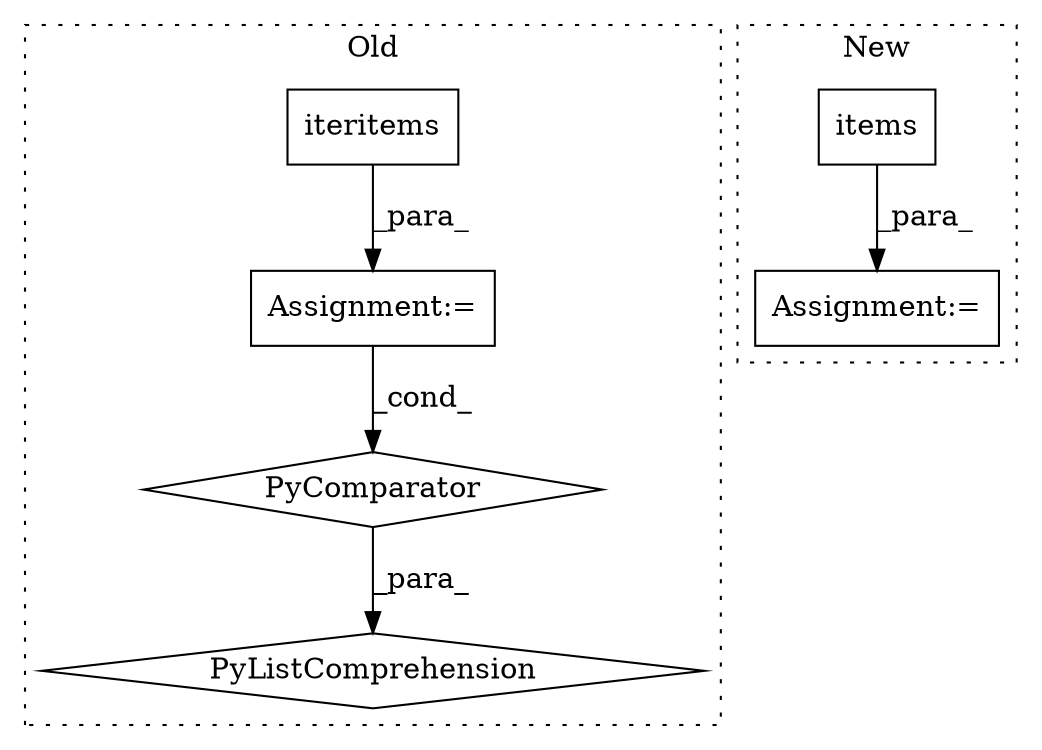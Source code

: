 digraph G {
subgraph cluster0 {
1 [label="iteritems" a="32" s="4180" l="11" shape="box"];
4 [label="Assignment:=" a="7" s="4168" l="32" shape="box"];
5 [label="PyComparator" a="113" s="4646" l="26" shape="diamond"];
6 [label="PyListComprehension" a="109" s="4565" l="115" shape="diamond"];
label = "Old";
style="dotted";
}
subgraph cluster1 {
2 [label="items" a="32" s="4064" l="7" shape="box"];
3 [label="Assignment:=" a="7" s="4051" l="1" shape="box"];
label = "New";
style="dotted";
}
1 -> 4 [label="_para_"];
2 -> 3 [label="_para_"];
4 -> 5 [label="_cond_"];
5 -> 6 [label="_para_"];
}